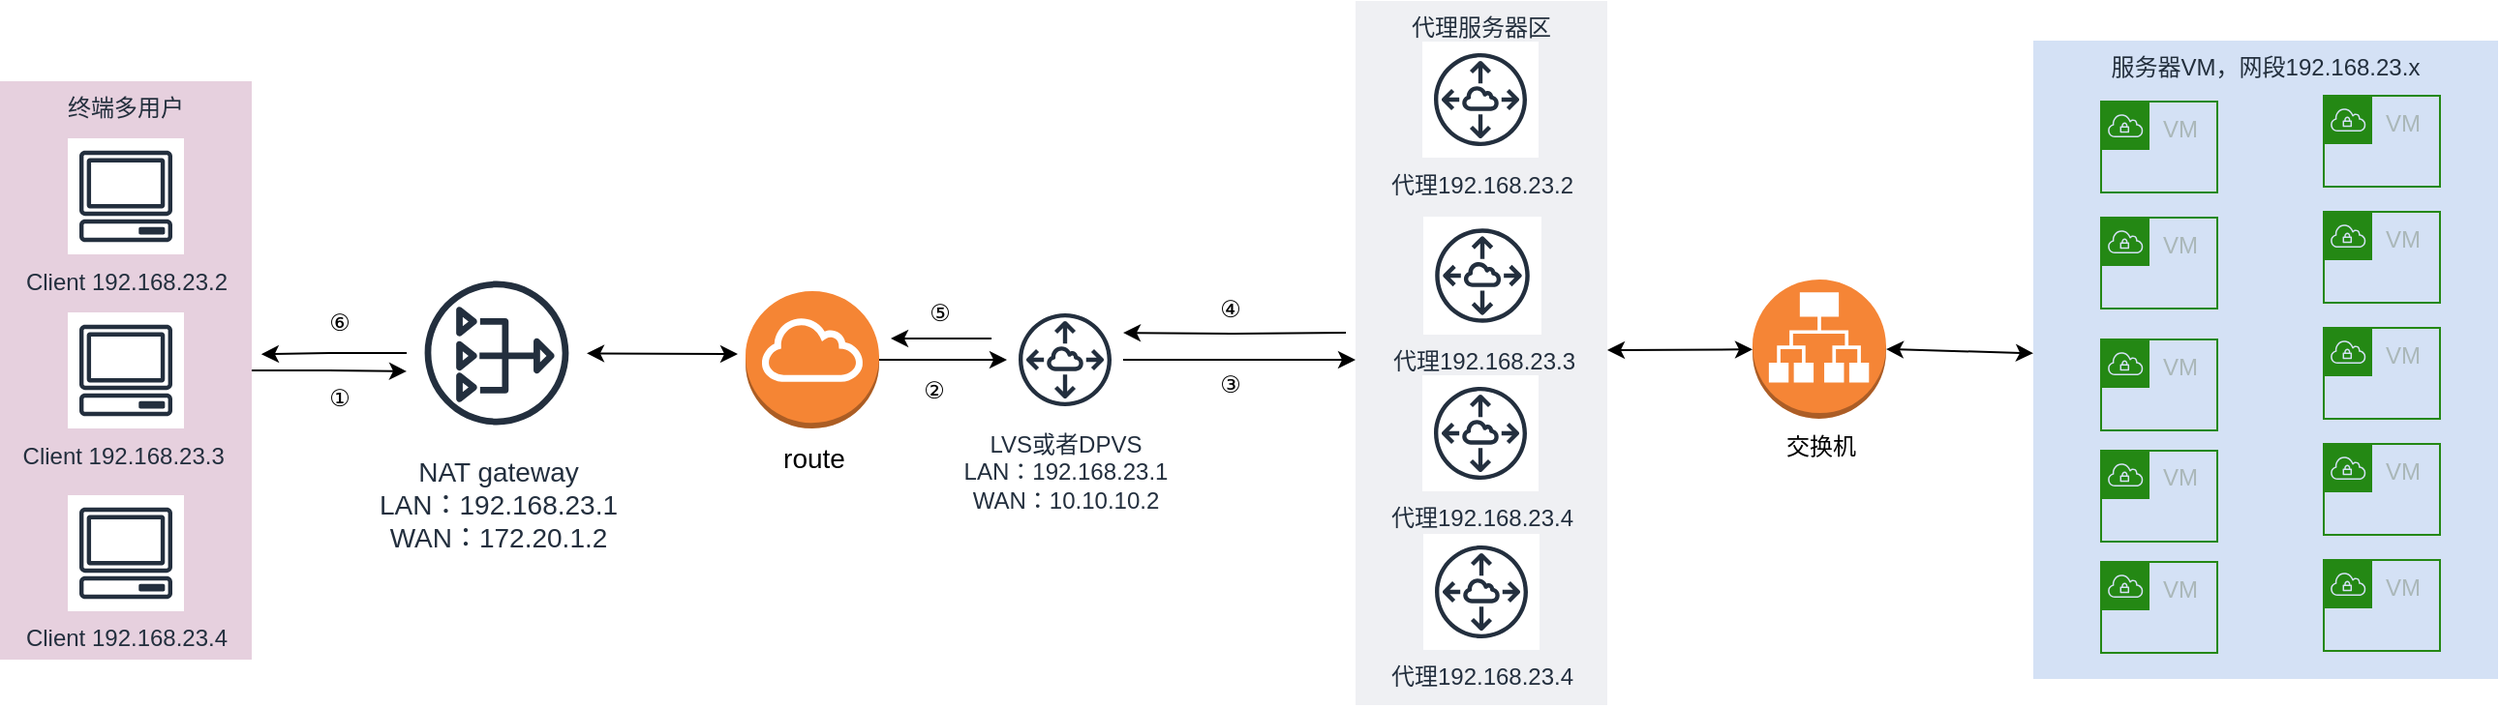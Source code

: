 <mxfile pages="1" version="11.2.1" type="github"><diagram id="cJiFFcaQZvsuERb2L022" name="Page-1"><mxGraphModel dx="1742" dy="615" grid="0" gridSize="10" guides="1" tooltips="1" connect="1" arrows="1" fold="1" page="0" pageScale="1" pageWidth="827" pageHeight="1169" math="0" shadow="0"><root><mxCell id="0"/><mxCell id="1" parent="0"/><mxCell id="WbDMQd5O4KE2tTXZ1WyF-1" value="服务器VM，网段192.168.23.x" style="fillColor=#D4E1F5;strokeColor=none;dashed=0;verticalAlign=top;fontStyle=0;fontColor=#232F3D;" vertex="1" parent="1"><mxGeometry x="1040" y="409" width="240" height="330" as="geometry"/></mxCell><mxCell id="WbDMQd5O4KE2tTXZ1WyF-40" style="edgeStyle=orthogonalEdgeStyle;rounded=0;orthogonalLoop=1;jettySize=auto;html=1;exitX=1;exitY=0.5;exitDx=0;exitDy=0;entryX=0;entryY=0.602;entryDx=0;entryDy=0;entryPerimeter=0;" edge="1" parent="1" source="WbDMQd5O4KE2tTXZ1WyF-2" target="WbDMQd5O4KE2tTXZ1WyF-5"><mxGeometry relative="1" as="geometry"/></mxCell><mxCell id="WbDMQd5O4KE2tTXZ1WyF-2" value="终端多用户" style="fillColor=#E6D0DE;strokeColor=none;dashed=0;verticalAlign=top;fontStyle=0;fontColor=#232F3D;" vertex="1" parent="1"><mxGeometry x="-10" y="430" width="130" height="299" as="geometry"/></mxCell><mxCell id="WbDMQd5O4KE2tTXZ1WyF-44" style="edgeStyle=orthogonalEdgeStyle;rounded=0;orthogonalLoop=1;jettySize=auto;html=1;exitX=1;exitY=0.5;exitDx=0;exitDy=0;exitPerimeter=0;" edge="1" parent="1" source="WbDMQd5O4KE2tTXZ1WyF-3" target="WbDMQd5O4KE2tTXZ1WyF-29"><mxGeometry relative="1" as="geometry"/></mxCell><mxCell id="WbDMQd5O4KE2tTXZ1WyF-3" value="&lt;span style=&quot;font-size: 14px&quot;&gt;route&lt;/span&gt;" style="outlineConnect=0;dashed=0;verticalLabelPosition=bottom;verticalAlign=top;align=center;html=1;shape=mxgraph.aws3.internet_gateway;fillColor=#F58534;gradientColor=none;" vertex="1" parent="1"><mxGeometry x="375" y="538.5" width="69" height="71" as="geometry"/></mxCell><mxCell id="WbDMQd5O4KE2tTXZ1WyF-4" value="Client 192.168.23.2" style="outlineConnect=0;fontColor=#232F3E;gradientColor=none;strokeColor=#232F3E;fillColor=#ffffff;dashed=0;verticalLabelPosition=bottom;verticalAlign=top;align=center;html=1;fontSize=12;fontStyle=0;aspect=fixed;shape=mxgraph.aws4.resourceIcon;resIcon=mxgraph.aws4.client;" vertex="1" parent="1"><mxGeometry x="25" y="459.5" width="60" height="60" as="geometry"/></mxCell><mxCell id="WbDMQd5O4KE2tTXZ1WyF-41" style="edgeStyle=orthogonalEdgeStyle;rounded=0;orthogonalLoop=1;jettySize=auto;html=1;entryX=1.038;entryY=0.472;entryDx=0;entryDy=0;entryPerimeter=0;" edge="1" parent="1" source="WbDMQd5O4KE2tTXZ1WyF-5" target="WbDMQd5O4KE2tTXZ1WyF-2"><mxGeometry relative="1" as="geometry"/></mxCell><mxCell id="WbDMQd5O4KE2tTXZ1WyF-5" value="&lt;font style=&quot;font-size: 14px&quot;&gt;NAT gateway&lt;br&gt;LAN：192.168.23.1&lt;br&gt;WAN：172.20.1.2&lt;br&gt;&lt;/font&gt;" style="outlineConnect=0;fontColor=#232F3E;gradientColor=none;strokeColor=#232F3E;fillColor=#ffffff;dashed=0;verticalLabelPosition=bottom;verticalAlign=top;align=center;html=1;fontSize=12;fontStyle=0;aspect=fixed;shape=mxgraph.aws4.resourceIcon;resIcon=mxgraph.aws4.nat_gateway;" vertex="1" parent="1"><mxGeometry x="200" y="524" width="93" height="93" as="geometry"/></mxCell><mxCell id="WbDMQd5O4KE2tTXZ1WyF-6" value="Client 192.168.23.3&amp;nbsp;&lt;br&gt;" style="outlineConnect=0;fontColor=#232F3E;gradientColor=none;strokeColor=#232F3E;fillColor=#ffffff;dashed=0;verticalLabelPosition=bottom;verticalAlign=top;align=center;html=1;fontSize=12;fontStyle=0;aspect=fixed;shape=mxgraph.aws4.resourceIcon;resIcon=mxgraph.aws4.client;" vertex="1" parent="1"><mxGeometry x="25" y="549.5" width="60" height="60" as="geometry"/></mxCell><mxCell id="WbDMQd5O4KE2tTXZ1WyF-7" value="Client 192.168.23.4" style="outlineConnect=0;fontColor=#232F3E;gradientColor=none;strokeColor=#232F3E;fillColor=#ffffff;dashed=0;verticalLabelPosition=bottom;verticalAlign=top;align=center;html=1;fontSize=12;fontStyle=0;aspect=fixed;shape=mxgraph.aws4.resourceIcon;resIcon=mxgraph.aws4.client;" vertex="1" parent="1"><mxGeometry x="25" y="644" width="60" height="60" as="geometry"/></mxCell><mxCell id="WbDMQd5O4KE2tTXZ1WyF-50" style="edgeStyle=orthogonalEdgeStyle;rounded=0;orthogonalLoop=1;jettySize=auto;html=1;entryX=1;entryY=0.267;entryDx=0;entryDy=0;entryPerimeter=0;" edge="1" parent="1" target="WbDMQd5O4KE2tTXZ1WyF-29"><mxGeometry relative="1" as="geometry"><mxPoint x="685" y="560" as="sourcePoint"/></mxGeometry></mxCell><mxCell id="WbDMQd5O4KE2tTXZ1WyF-8" value="代理服务器区" style="fillColor=#EFF0F3;strokeColor=none;dashed=0;verticalAlign=top;fontStyle=0;fontColor=#232F3D;" vertex="1" parent="1"><mxGeometry x="690" y="388.5" width="130" height="364" as="geometry"/></mxCell><mxCell id="WbDMQd5O4KE2tTXZ1WyF-9" value="代理192.168.23.3" style="outlineConnect=0;fontColor=#232F3E;gradientColor=none;strokeColor=#232F3E;fillColor=#ffffff;dashed=0;verticalLabelPosition=bottom;verticalAlign=top;align=center;html=1;fontSize=12;fontStyle=0;aspect=fixed;shape=mxgraph.aws4.resourceIcon;resIcon=mxgraph.aws4.peering;" vertex="1" parent="1"><mxGeometry x="725" y="500" width="61" height="61" as="geometry"/></mxCell><mxCell id="WbDMQd5O4KE2tTXZ1WyF-10" value="代理192.168.23.4" style="outlineConnect=0;fontColor=#232F3E;gradientColor=none;strokeColor=#232F3E;fillColor=#ffffff;dashed=0;verticalLabelPosition=bottom;verticalAlign=top;align=center;html=1;fontSize=12;fontStyle=0;aspect=fixed;shape=mxgraph.aws4.resourceIcon;resIcon=mxgraph.aws4.peering;" vertex="1" parent="1"><mxGeometry x="724.5" y="582" width="60" height="60" as="geometry"/></mxCell><mxCell id="WbDMQd5O4KE2tTXZ1WyF-11" value="VM" style="points=[[0,0],[0.25,0],[0.5,0],[0.75,0],[1,0],[1,0.25],[1,0.5],[1,0.75],[1,1],[0.75,1],[0.5,1],[0.25,1],[0,1],[0,0.75],[0,0.5],[0,0.25]];outlineConnect=0;gradientColor=none;html=1;whiteSpace=wrap;fontSize=12;fontStyle=0;shape=mxgraph.aws4.group;grIcon=mxgraph.aws4.group_vpc;strokeColor=#248814;fillColor=none;verticalAlign=top;align=left;spacingLeft=30;fontColor=#AAB7B8;dashed=0;" vertex="1" parent="1"><mxGeometry x="1075" y="440.5" width="60" height="47" as="geometry"/></mxCell><mxCell id="WbDMQd5O4KE2tTXZ1WyF-12" value="VM" style="points=[[0,0],[0.25,0],[0.5,0],[0.75,0],[1,0],[1,0.25],[1,0.5],[1,0.75],[1,1],[0.75,1],[0.5,1],[0.25,1],[0,1],[0,0.75],[0,0.5],[0,0.25]];outlineConnect=0;gradientColor=none;html=1;whiteSpace=wrap;fontSize=12;fontStyle=0;shape=mxgraph.aws4.group;grIcon=mxgraph.aws4.group_vpc;strokeColor=#248814;fillColor=none;verticalAlign=top;align=left;spacingLeft=30;fontColor=#AAB7B8;dashed=0;" vertex="1" parent="1"><mxGeometry x="1075" y="500.5" width="60" height="47" as="geometry"/></mxCell><mxCell id="WbDMQd5O4KE2tTXZ1WyF-13" value="VM" style="points=[[0,0],[0.25,0],[0.5,0],[0.75,0],[1,0],[1,0.25],[1,0.5],[1,0.75],[1,1],[0.75,1],[0.5,1],[0.25,1],[0,1],[0,0.75],[0,0.5],[0,0.25]];outlineConnect=0;gradientColor=none;html=1;whiteSpace=wrap;fontSize=12;fontStyle=0;shape=mxgraph.aws4.group;grIcon=mxgraph.aws4.group_vpc;strokeColor=#248814;fillColor=none;verticalAlign=top;align=left;spacingLeft=30;fontColor=#AAB7B8;dashed=0;" vertex="1" parent="1"><mxGeometry x="1075" y="563.5" width="60" height="47" as="geometry"/></mxCell><mxCell id="WbDMQd5O4KE2tTXZ1WyF-14" value="VM" style="points=[[0,0],[0.25,0],[0.5,0],[0.75,0],[1,0],[1,0.25],[1,0.5],[1,0.75],[1,1],[0.75,1],[0.5,1],[0.25,1],[0,1],[0,0.75],[0,0.5],[0,0.25]];outlineConnect=0;gradientColor=none;html=1;whiteSpace=wrap;fontSize=12;fontStyle=0;shape=mxgraph.aws4.group;grIcon=mxgraph.aws4.group_vpc;strokeColor=#248814;fillColor=none;verticalAlign=top;align=left;spacingLeft=30;fontColor=#AAB7B8;dashed=0;" vertex="1" parent="1"><mxGeometry x="1075" y="621" width="60" height="47" as="geometry"/></mxCell><mxCell id="WbDMQd5O4KE2tTXZ1WyF-15" value="VM" style="points=[[0,0],[0.25,0],[0.5,0],[0.75,0],[1,0],[1,0.25],[1,0.5],[1,0.75],[1,1],[0.75,1],[0.5,1],[0.25,1],[0,1],[0,0.75],[0,0.5],[0,0.25]];outlineConnect=0;gradientColor=none;html=1;whiteSpace=wrap;fontSize=12;fontStyle=0;shape=mxgraph.aws4.group;grIcon=mxgraph.aws4.group_vpc;strokeColor=#248814;fillColor=none;verticalAlign=top;align=left;spacingLeft=30;fontColor=#AAB7B8;dashed=0;" vertex="1" parent="1"><mxGeometry x="1075" y="678.5" width="60" height="47" as="geometry"/></mxCell><mxCell id="WbDMQd5O4KE2tTXZ1WyF-16" value="交换机" style="outlineConnect=0;dashed=0;verticalLabelPosition=bottom;verticalAlign=top;align=center;html=1;shape=mxgraph.aws3.application_load_balancer;fillColor=#F58536;gradientColor=none;" vertex="1" parent="1"><mxGeometry x="895" y="532.5" width="69" height="72" as="geometry"/></mxCell><mxCell id="WbDMQd5O4KE2tTXZ1WyF-17" value="VM" style="points=[[0,0],[0.25,0],[0.5,0],[0.75,0],[1,0],[1,0.25],[1,0.5],[1,0.75],[1,1],[0.75,1],[0.5,1],[0.25,1],[0,1],[0,0.75],[0,0.5],[0,0.25]];outlineConnect=0;gradientColor=none;html=1;whiteSpace=wrap;fontSize=12;fontStyle=0;shape=mxgraph.aws4.group;grIcon=mxgraph.aws4.group_vpc;strokeColor=#248814;fillColor=none;verticalAlign=top;align=left;spacingLeft=30;fontColor=#AAB7B8;dashed=0;" vertex="1" parent="1"><mxGeometry x="1190" y="437.5" width="60" height="47" as="geometry"/></mxCell><mxCell id="WbDMQd5O4KE2tTXZ1WyF-18" value="VM" style="points=[[0,0],[0.25,0],[0.5,0],[0.75,0],[1,0],[1,0.25],[1,0.5],[1,0.75],[1,1],[0.75,1],[0.5,1],[0.25,1],[0,1],[0,0.75],[0,0.5],[0,0.25]];outlineConnect=0;gradientColor=none;html=1;whiteSpace=wrap;fontSize=12;fontStyle=0;shape=mxgraph.aws4.group;grIcon=mxgraph.aws4.group_vpc;strokeColor=#248814;fillColor=none;verticalAlign=top;align=left;spacingLeft=30;fontColor=#AAB7B8;dashed=0;" vertex="1" parent="1"><mxGeometry x="1190" y="497.5" width="60" height="47" as="geometry"/></mxCell><mxCell id="WbDMQd5O4KE2tTXZ1WyF-19" value="VM" style="points=[[0,0],[0.25,0],[0.5,0],[0.75,0],[1,0],[1,0.25],[1,0.5],[1,0.75],[1,1],[0.75,1],[0.5,1],[0.25,1],[0,1],[0,0.75],[0,0.5],[0,0.25]];outlineConnect=0;gradientColor=none;html=1;whiteSpace=wrap;fontSize=12;fontStyle=0;shape=mxgraph.aws4.group;grIcon=mxgraph.aws4.group_vpc;strokeColor=#248814;fillColor=none;verticalAlign=top;align=left;spacingLeft=30;fontColor=#AAB7B8;dashed=0;" vertex="1" parent="1"><mxGeometry x="1190" y="557.5" width="60" height="47" as="geometry"/></mxCell><mxCell id="WbDMQd5O4KE2tTXZ1WyF-20" value="VM" style="points=[[0,0],[0.25,0],[0.5,0],[0.75,0],[1,0],[1,0.25],[1,0.5],[1,0.75],[1,1],[0.75,1],[0.5,1],[0.25,1],[0,1],[0,0.75],[0,0.5],[0,0.25]];outlineConnect=0;gradientColor=none;html=1;whiteSpace=wrap;fontSize=12;fontStyle=0;shape=mxgraph.aws4.group;grIcon=mxgraph.aws4.group_vpc;strokeColor=#248814;fillColor=none;verticalAlign=top;align=left;spacingLeft=30;fontColor=#AAB7B8;dashed=0;" vertex="1" parent="1"><mxGeometry x="1190" y="617.5" width="60" height="47" as="geometry"/></mxCell><mxCell id="WbDMQd5O4KE2tTXZ1WyF-21" value="VM" style="points=[[0,0],[0.25,0],[0.5,0],[0.75,0],[1,0],[1,0.25],[1,0.5],[1,0.75],[1,1],[0.75,1],[0.5,1],[0.25,1],[0,1],[0,0.75],[0,0.5],[0,0.25]];outlineConnect=0;gradientColor=none;html=1;whiteSpace=wrap;fontSize=12;fontStyle=0;shape=mxgraph.aws4.group;grIcon=mxgraph.aws4.group_vpc;strokeColor=#248814;fillColor=none;verticalAlign=top;align=left;spacingLeft=30;fontColor=#AAB7B8;dashed=0;" vertex="1" parent="1"><mxGeometry x="1190" y="677.5" width="60" height="47" as="geometry"/></mxCell><mxCell id="WbDMQd5O4KE2tTXZ1WyF-23" value="" style="endArrow=classic;startArrow=classic;html=1;" edge="1" parent="1" target="WbDMQd5O4KE2tTXZ1WyF-16"><mxGeometry width="50" height="50" relative="1" as="geometry"><mxPoint x="820" y="569" as="sourcePoint"/><mxPoint x="40" y="760" as="targetPoint"/></mxGeometry></mxCell><mxCell id="WbDMQd5O4KE2tTXZ1WyF-24" value="" style="endArrow=classic;startArrow=classic;html=1;exitX=1;exitY=0.5;exitDx=0;exitDy=0;exitPerimeter=0;" edge="1" parent="1" source="WbDMQd5O4KE2tTXZ1WyF-16" target="WbDMQd5O4KE2tTXZ1WyF-1"><mxGeometry width="50" height="50" relative="1" as="geometry"><mxPoint x="-10" y="810" as="sourcePoint"/><mxPoint x="40" y="760" as="targetPoint"/></mxGeometry></mxCell><mxCell id="WbDMQd5O4KE2tTXZ1WyF-25" value="代理192.168.23.4" style="outlineConnect=0;fontColor=#232F3E;gradientColor=none;strokeColor=#232F3E;fillColor=#ffffff;dashed=0;verticalLabelPosition=bottom;verticalAlign=top;align=center;html=1;fontSize=12;fontStyle=0;aspect=fixed;shape=mxgraph.aws4.resourceIcon;resIcon=mxgraph.aws4.peering;" vertex="1" parent="1"><mxGeometry x="725" y="664" width="60" height="60" as="geometry"/></mxCell><mxCell id="WbDMQd5O4KE2tTXZ1WyF-26" value="代理192.168.23.2" style="outlineConnect=0;fontColor=#232F3E;gradientColor=none;strokeColor=#232F3E;fillColor=#ffffff;dashed=0;verticalLabelPosition=bottom;verticalAlign=top;align=center;html=1;fontSize=12;fontStyle=0;aspect=fixed;shape=mxgraph.aws4.resourceIcon;resIcon=mxgraph.aws4.peering;" vertex="1" parent="1"><mxGeometry x="724.5" y="409.5" width="60" height="60" as="geometry"/></mxCell><mxCell id="WbDMQd5O4KE2tTXZ1WyF-46" style="edgeStyle=orthogonalEdgeStyle;rounded=0;orthogonalLoop=1;jettySize=auto;html=1;" edge="1" parent="1"><mxGeometry relative="1" as="geometry"><mxPoint x="450" y="563" as="targetPoint"/><mxPoint x="502" y="563" as="sourcePoint"/></mxGeometry></mxCell><mxCell id="WbDMQd5O4KE2tTXZ1WyF-49" style="edgeStyle=orthogonalEdgeStyle;rounded=0;orthogonalLoop=1;jettySize=auto;html=1;" edge="1" parent="1" source="WbDMQd5O4KE2tTXZ1WyF-29"><mxGeometry relative="1" as="geometry"><mxPoint x="690" y="574" as="targetPoint"/></mxGeometry></mxCell><mxCell id="WbDMQd5O4KE2tTXZ1WyF-29" value="LVS或者DPVS&lt;br&gt;LAN：192.168.23.1&lt;br&gt;WAN：10.10.10.2" style="outlineConnect=0;fontColor=#232F3E;gradientColor=none;strokeColor=#232F3E;fillColor=#ffffff;dashed=0;verticalLabelPosition=bottom;verticalAlign=top;align=center;html=1;fontSize=12;fontStyle=0;aspect=fixed;shape=mxgraph.aws4.resourceIcon;resIcon=mxgraph.aws4.peering;" vertex="1" parent="1"><mxGeometry x="510" y="544" width="60" height="60" as="geometry"/></mxCell><mxCell id="WbDMQd5O4KE2tTXZ1WyF-30" value="" style="endArrow=classic;startArrow=classic;html=1;" edge="1" parent="1" source="WbDMQd5O4KE2tTXZ1WyF-5"><mxGeometry width="50" height="50" relative="1" as="geometry"><mxPoint x="293" y="620.5" as="sourcePoint"/><mxPoint x="371" y="571" as="targetPoint"/></mxGeometry></mxCell><mxCell id="WbDMQd5O4KE2tTXZ1WyF-43" value="①" style="text;html=1;resizable=0;autosize=1;align=center;verticalAlign=middle;points=[];fillColor=none;strokeColor=none;rounded=0;" vertex="1" parent="1"><mxGeometry x="150" y="584" width="30" height="20" as="geometry"/></mxCell><mxCell id="WbDMQd5O4KE2tTXZ1WyF-47" value="②" style="text;html=1;resizable=0;autosize=1;align=center;verticalAlign=middle;points=[];fillColor=none;strokeColor=none;rounded=0;" vertex="1" parent="1"><mxGeometry x="457" y="579.5" width="30" height="20" as="geometry"/></mxCell><mxCell id="WbDMQd5O4KE2tTXZ1WyF-51" value="③" style="text;html=1;resizable=0;autosize=1;align=center;verticalAlign=middle;points=[];fillColor=none;strokeColor=none;rounded=0;" vertex="1" parent="1"><mxGeometry x="610" y="577" width="30" height="20" as="geometry"/></mxCell><mxCell id="WbDMQd5O4KE2tTXZ1WyF-54" value="④" style="text;html=1;resizable=0;autosize=1;align=center;verticalAlign=middle;points=[];fillColor=none;strokeColor=none;rounded=0;" vertex="1" parent="1"><mxGeometry x="610" y="537.5" width="30" height="20" as="geometry"/></mxCell><mxCell id="WbDMQd5O4KE2tTXZ1WyF-55" value="⑤" style="text;html=1;resizable=0;autosize=1;align=center;verticalAlign=middle;points=[];fillColor=none;strokeColor=none;rounded=0;" vertex="1" parent="1"><mxGeometry x="460" y="539.5" width="30" height="20" as="geometry"/></mxCell><mxCell id="WbDMQd5O4KE2tTXZ1WyF-56" value="⑥" style="text;html=1;resizable=0;autosize=1;align=center;verticalAlign=middle;points=[];fillColor=none;strokeColor=none;rounded=0;" vertex="1" parent="1"><mxGeometry x="150" y="544.5" width="30" height="20" as="geometry"/></mxCell></root></mxGraphModel></diagram></mxfile>